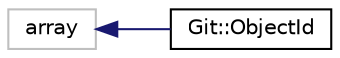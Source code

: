 digraph "Graphical Class Hierarchy"
{
 // LATEX_PDF_SIZE
  edge [fontname="Helvetica",fontsize="10",labelfontname="Helvetica",labelfontsize="10"];
  node [fontname="Helvetica",fontsize="10",shape=record];
  rankdir="LR";
  Node1601 [label="array",height=0.2,width=0.4,color="grey75", fillcolor="white", style="filled",tooltip=" "];
  Node1601 -> Node0 [dir="back",color="midnightblue",fontsize="10",style="solid",fontname="Helvetica"];
  Node0 [label="Git::ObjectId",height=0.2,width=0.4,color="black", fillcolor="white", style="filled",URL="$classGit_1_1ObjectId.html",tooltip="Git object Id."];
}
